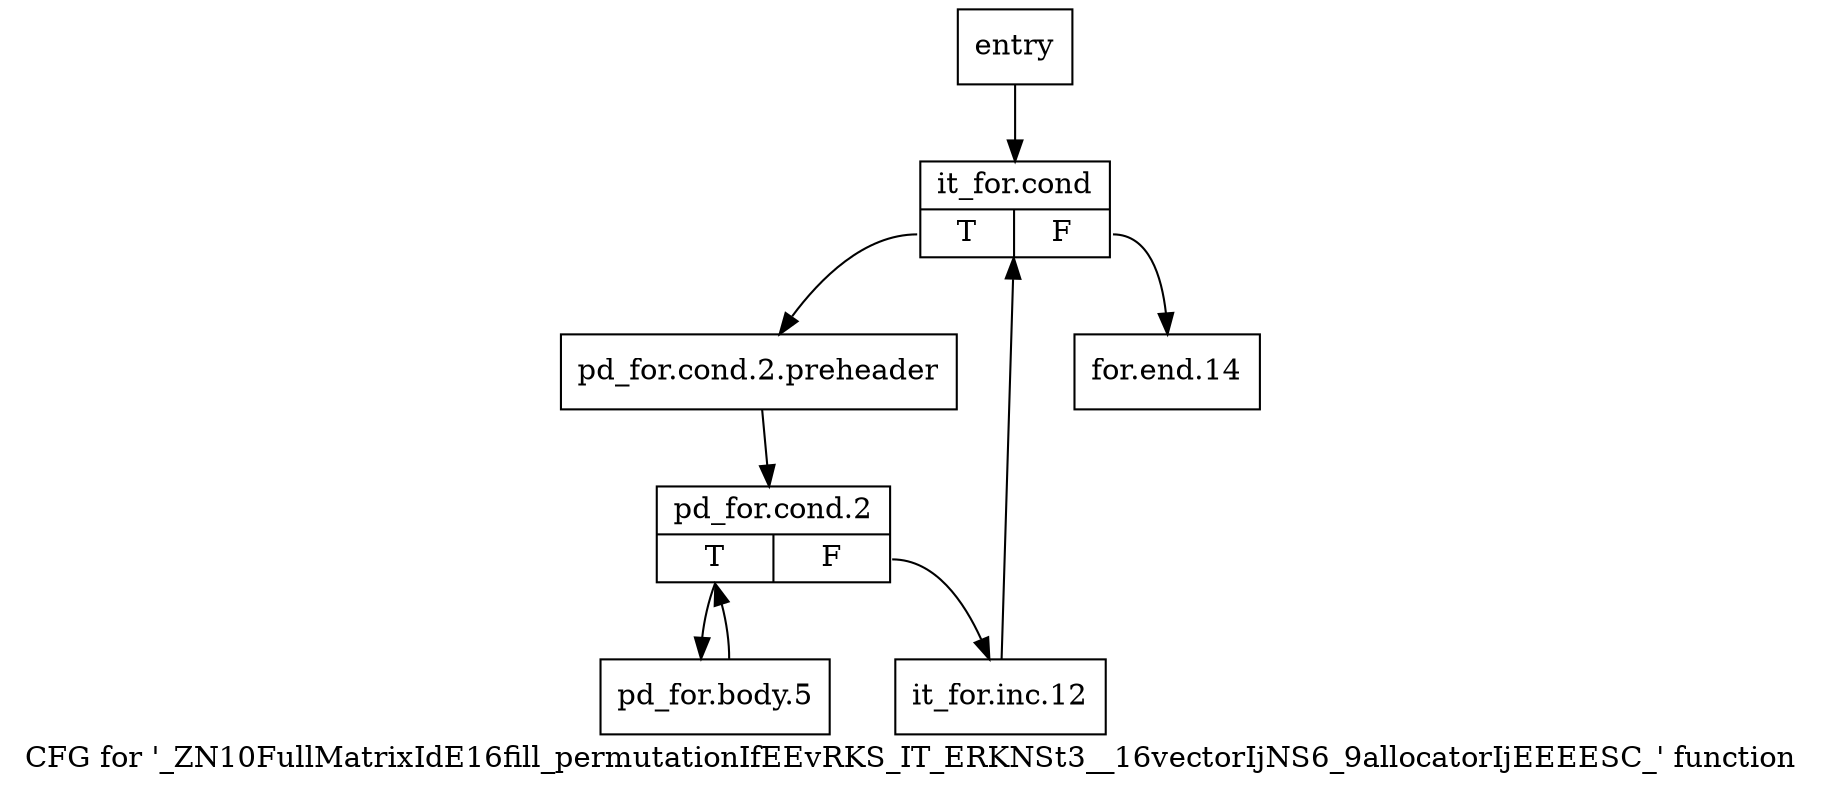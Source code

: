 digraph "CFG for '_ZN10FullMatrixIdE16fill_permutationIfEEvRKS_IT_ERKNSt3__16vectorIjNS6_9allocatorIjEEEESC_' function" {
	label="CFG for '_ZN10FullMatrixIdE16fill_permutationIfEEvRKS_IT_ERKNSt3__16vectorIjNS6_9allocatorIjEEEESC_' function";

	Node0x5672a20 [shape=record,label="{entry}"];
	Node0x5672a20 -> Node0x5672a70;
	Node0x5672a70 [shape=record,label="{it_for.cond|{<s0>T|<s1>F}}"];
	Node0x5672a70:s0 -> Node0x5672ac0;
	Node0x5672a70:s1 -> Node0x5672c00;
	Node0x5672ac0 [shape=record,label="{pd_for.cond.2.preheader}"];
	Node0x5672ac0 -> Node0x5672b10;
	Node0x5672b10 [shape=record,label="{pd_for.cond.2|{<s0>T|<s1>F}}"];
	Node0x5672b10:s0 -> Node0x5672b60;
	Node0x5672b10:s1 -> Node0x5672bb0;
	Node0x5672b60 [shape=record,label="{pd_for.body.5}"];
	Node0x5672b60 -> Node0x5672b10;
	Node0x5672bb0 [shape=record,label="{it_for.inc.12}"];
	Node0x5672bb0 -> Node0x5672a70;
	Node0x5672c00 [shape=record,label="{for.end.14}"];
}
